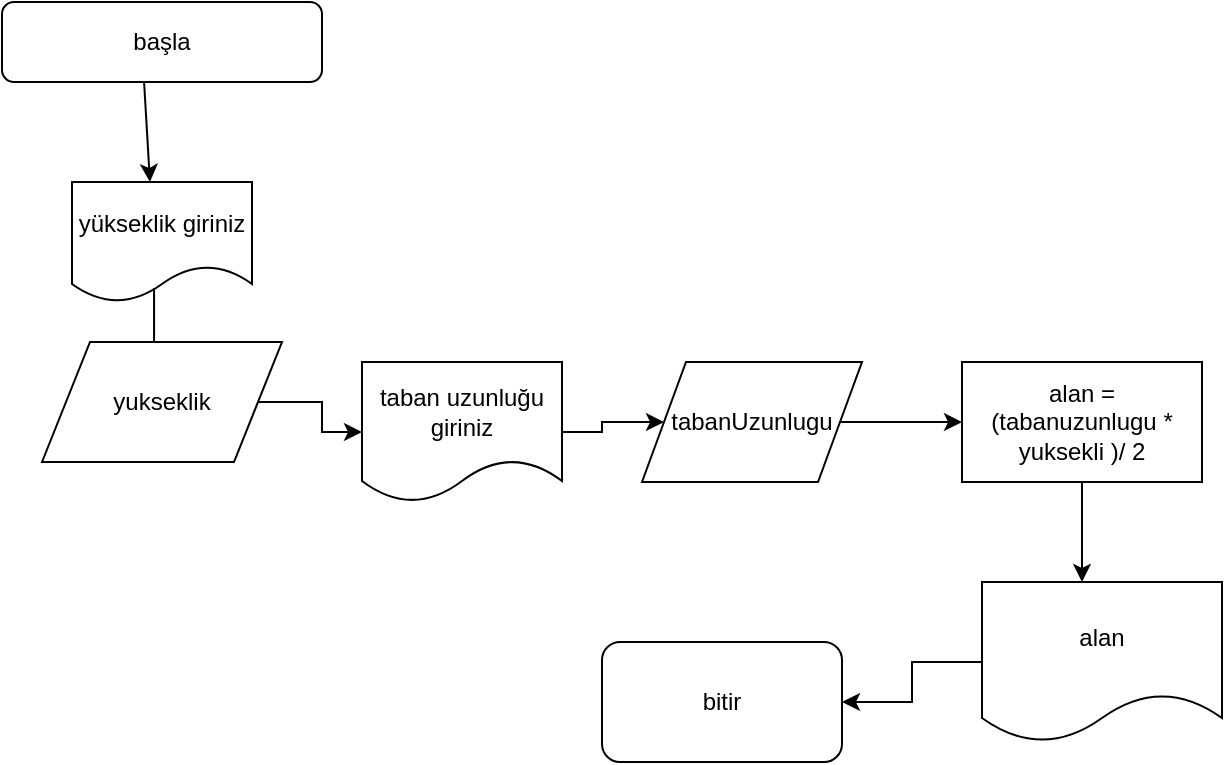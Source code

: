 <mxfile version="12.8.2" type="device"><diagram id="ozdMYnuY829mF_NNVjKQ" name="Page-1"><mxGraphModel dx="946" dy="-573" grid="1" gridSize="10" guides="1" tooltips="1" connect="1" arrows="1" fold="1" page="1" pageScale="1" pageWidth="827" pageHeight="1169" math="0" shadow="0"><root><mxCell id="0"/><mxCell id="1" parent="0"/><mxCell id="QsJz5g2JjvizA2NlghLG-1" value="başla" style="rounded=1;whiteSpace=wrap;html=1;fontSize=12;glass=0;strokeWidth=1;shadow=0;" vertex="1" parent="1"><mxGeometry x="170" y="1240" width="160" height="40" as="geometry"/></mxCell><mxCell id="QsJz5g2JjvizA2NlghLG-19" value="yükseklik giriniz" style="shape=document;whiteSpace=wrap;html=1;boundedLbl=1;" vertex="1" parent="1"><mxGeometry x="205" y="1330" width="90" height="60" as="geometry"/></mxCell><mxCell id="QsJz5g2JjvizA2NlghLG-23" value="bitir&lt;br&gt;" style="rounded=1;whiteSpace=wrap;html=1;" vertex="1" parent="1"><mxGeometry x="470" y="1560" width="120" height="60" as="geometry"/></mxCell><mxCell id="QsJz5g2JjvizA2NlghLG-39" value="" style="endArrow=classic;html=1;exitX=0.444;exitY=1;exitDx=0;exitDy=0;exitPerimeter=0;entryX=0.433;entryY=0;entryDx=0;entryDy=0;entryPerimeter=0;" edge="1" parent="1" source="QsJz5g2JjvizA2NlghLG-1" target="QsJz5g2JjvizA2NlghLG-19"><mxGeometry width="50" height="50" relative="1" as="geometry"><mxPoint x="244" y="1401.98" as="sourcePoint"/><mxPoint x="440" y="1450" as="targetPoint"/></mxGeometry></mxCell><mxCell id="QsJz5g2JjvizA2NlghLG-40" value="" style="endArrow=classic;html=1;exitX=0.456;exitY=0.883;exitDx=0;exitDy=0;exitPerimeter=0;" edge="1" parent="1" source="QsJz5g2JjvizA2NlghLG-19"><mxGeometry width="50" height="50" relative="1" as="geometry"><mxPoint x="300" y="1470" as="sourcePoint"/><mxPoint x="246" y="1450" as="targetPoint"/></mxGeometry></mxCell><mxCell id="QsJz5g2JjvizA2NlghLG-51" style="edgeStyle=orthogonalEdgeStyle;rounded=0;orthogonalLoop=1;jettySize=auto;html=1;" edge="1" parent="1" source="QsJz5g2JjvizA2NlghLG-50" target="QsJz5g2JjvizA2NlghLG-52"><mxGeometry relative="1" as="geometry"><mxPoint x="360" y="1440" as="targetPoint"/></mxGeometry></mxCell><mxCell id="QsJz5g2JjvizA2NlghLG-50" value="yukseklik" style="shape=parallelogram;perimeter=parallelogramPerimeter;whiteSpace=wrap;html=1;" vertex="1" parent="1"><mxGeometry x="190" y="1410" width="120" height="60" as="geometry"/></mxCell><mxCell id="QsJz5g2JjvizA2NlghLG-53" style="edgeStyle=orthogonalEdgeStyle;rounded=0;orthogonalLoop=1;jettySize=auto;html=1;" edge="1" parent="1" source="QsJz5g2JjvizA2NlghLG-52" target="QsJz5g2JjvizA2NlghLG-54"><mxGeometry relative="1" as="geometry"><mxPoint x="500" y="1455" as="targetPoint"/></mxGeometry></mxCell><mxCell id="QsJz5g2JjvizA2NlghLG-52" value="taban uzunluğu giriniz" style="shape=document;whiteSpace=wrap;html=1;boundedLbl=1;" vertex="1" parent="1"><mxGeometry x="350" y="1420" width="100" height="70" as="geometry"/></mxCell><mxCell id="QsJz5g2JjvizA2NlghLG-55" style="edgeStyle=orthogonalEdgeStyle;rounded=0;orthogonalLoop=1;jettySize=auto;html=1;" edge="1" parent="1" source="QsJz5g2JjvizA2NlghLG-54" target="QsJz5g2JjvizA2NlghLG-56"><mxGeometry relative="1" as="geometry"><mxPoint x="640" y="1450" as="targetPoint"/></mxGeometry></mxCell><mxCell id="QsJz5g2JjvizA2NlghLG-54" value="tabanUzunlugu" style="shape=parallelogram;perimeter=parallelogramPerimeter;whiteSpace=wrap;html=1;" vertex="1" parent="1"><mxGeometry x="490" y="1420" width="110" height="60" as="geometry"/></mxCell><mxCell id="QsJz5g2JjvizA2NlghLG-57" style="edgeStyle=orthogonalEdgeStyle;rounded=0;orthogonalLoop=1;jettySize=auto;html=1;" edge="1" parent="1" source="QsJz5g2JjvizA2NlghLG-56"><mxGeometry relative="1" as="geometry"><mxPoint x="710" y="1530" as="targetPoint"/></mxGeometry></mxCell><mxCell id="QsJz5g2JjvizA2NlghLG-56" value="alan = (tabanuzunlugu * yuksekli )/ 2" style="rounded=0;whiteSpace=wrap;html=1;" vertex="1" parent="1"><mxGeometry x="650" y="1420" width="120" height="60" as="geometry"/></mxCell><mxCell id="QsJz5g2JjvizA2NlghLG-59" style="edgeStyle=orthogonalEdgeStyle;rounded=0;orthogonalLoop=1;jettySize=auto;html=1;" edge="1" parent="1" source="QsJz5g2JjvizA2NlghLG-58" target="QsJz5g2JjvizA2NlghLG-23"><mxGeometry relative="1" as="geometry"/></mxCell><mxCell id="QsJz5g2JjvizA2NlghLG-58" value="alan" style="shape=document;whiteSpace=wrap;html=1;boundedLbl=1;" vertex="1" parent="1"><mxGeometry x="660" y="1530" width="120" height="80" as="geometry"/></mxCell></root></mxGraphModel></diagram></mxfile>